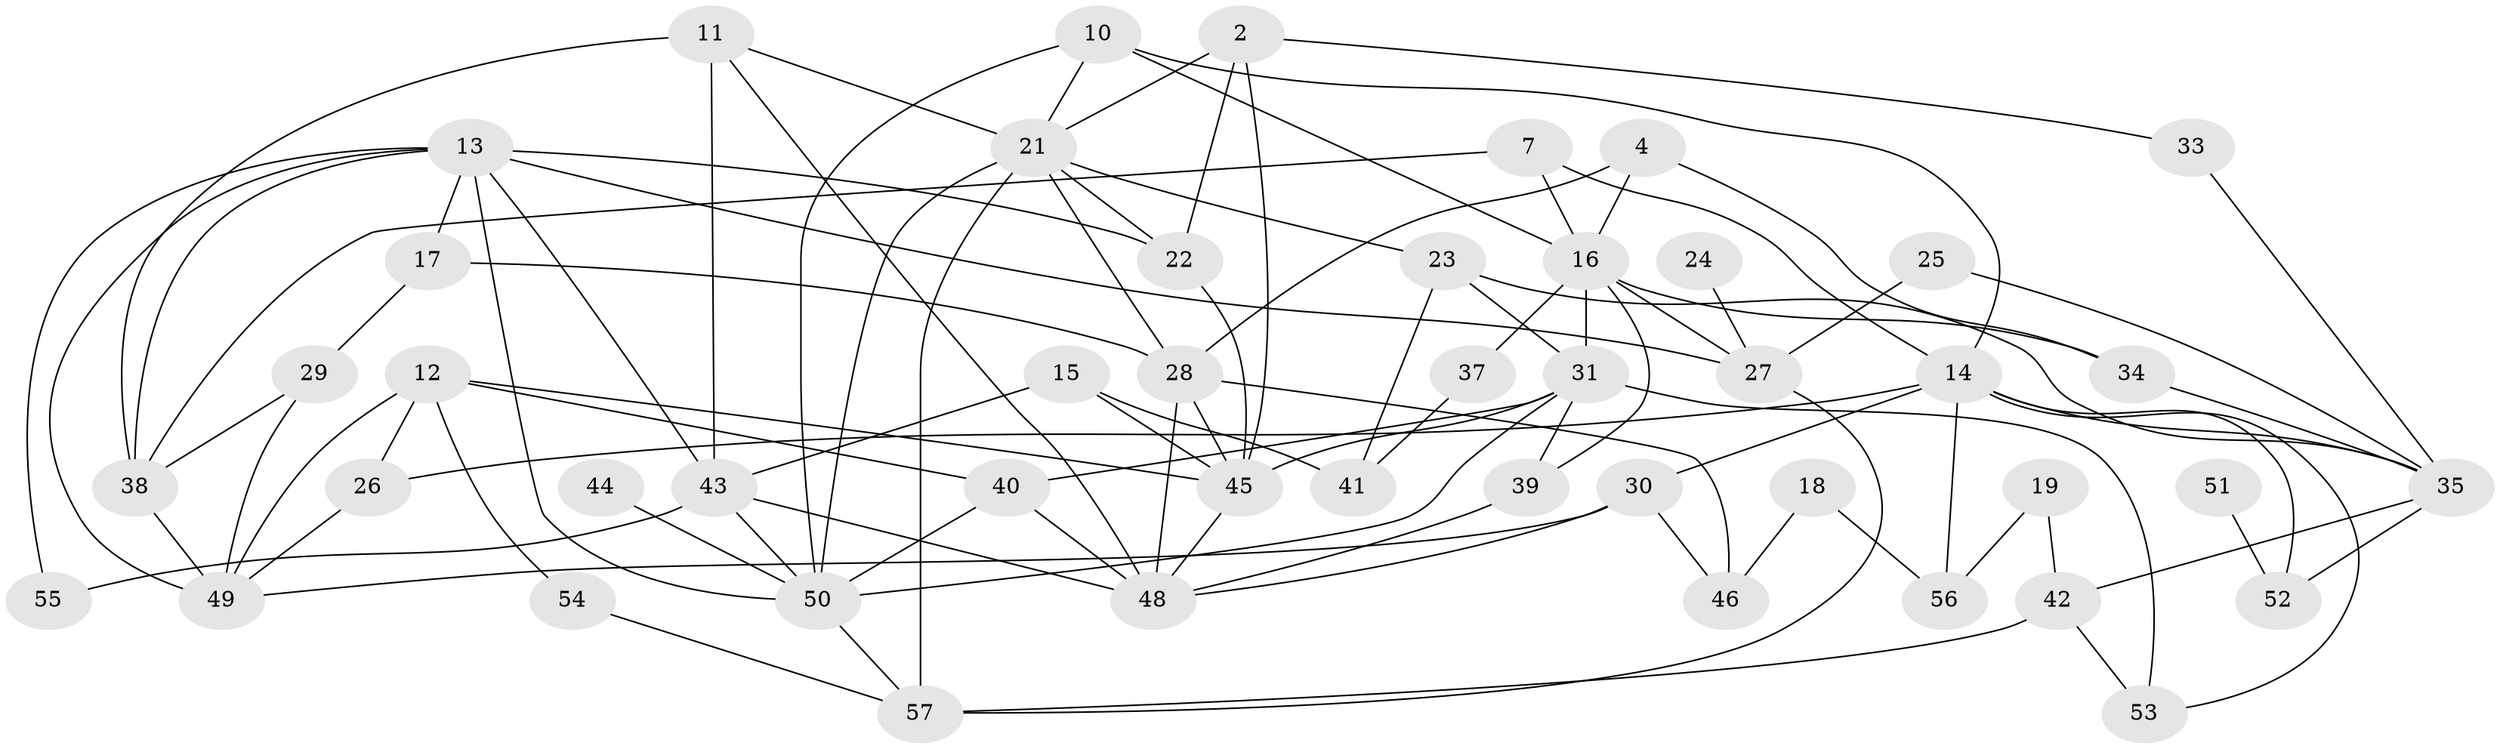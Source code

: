 // original degree distribution, {3: 0.16666666666666666, 8: 0.008771929824561403, 0: 0.07894736842105263, 2: 0.21929824561403508, 4: 0.18421052631578946, 1: 0.20175438596491227, 5: 0.07894736842105263, 6: 0.03508771929824561, 9: 0.008771929824561403, 7: 0.017543859649122806}
// Generated by graph-tools (version 1.1) at 2025/35/03/04/25 23:35:58]
// undirected, 47 vertices, 97 edges
graph export_dot {
  node [color=gray90,style=filled];
  2;
  4;
  7;
  10;
  11;
  12;
  13;
  14;
  15;
  16;
  17;
  18;
  19;
  21;
  22;
  23;
  24;
  25;
  26;
  27;
  28;
  29;
  30;
  31;
  33;
  34;
  35;
  37;
  38;
  39;
  40;
  41;
  42;
  43;
  44;
  45;
  46;
  48;
  49;
  50;
  51;
  52;
  53;
  54;
  55;
  56;
  57;
  2 -- 21 [weight=1.0];
  2 -- 22 [weight=1.0];
  2 -- 33 [weight=1.0];
  2 -- 45 [weight=1.0];
  4 -- 16 [weight=1.0];
  4 -- 28 [weight=1.0];
  4 -- 34 [weight=1.0];
  7 -- 14 [weight=1.0];
  7 -- 16 [weight=1.0];
  7 -- 38 [weight=1.0];
  10 -- 14 [weight=1.0];
  10 -- 16 [weight=1.0];
  10 -- 21 [weight=1.0];
  10 -- 50 [weight=1.0];
  11 -- 21 [weight=1.0];
  11 -- 38 [weight=1.0];
  11 -- 43 [weight=1.0];
  11 -- 48 [weight=1.0];
  12 -- 26 [weight=1.0];
  12 -- 40 [weight=1.0];
  12 -- 45 [weight=1.0];
  12 -- 49 [weight=1.0];
  12 -- 54 [weight=1.0];
  13 -- 17 [weight=1.0];
  13 -- 22 [weight=1.0];
  13 -- 27 [weight=1.0];
  13 -- 38 [weight=1.0];
  13 -- 43 [weight=1.0];
  13 -- 49 [weight=1.0];
  13 -- 50 [weight=1.0];
  13 -- 55 [weight=1.0];
  14 -- 26 [weight=1.0];
  14 -- 30 [weight=1.0];
  14 -- 35 [weight=1.0];
  14 -- 52 [weight=1.0];
  14 -- 53 [weight=1.0];
  14 -- 56 [weight=1.0];
  15 -- 41 [weight=2.0];
  15 -- 43 [weight=1.0];
  15 -- 45 [weight=1.0];
  16 -- 27 [weight=1.0];
  16 -- 31 [weight=1.0];
  16 -- 34 [weight=1.0];
  16 -- 37 [weight=1.0];
  16 -- 39 [weight=1.0];
  17 -- 28 [weight=1.0];
  17 -- 29 [weight=1.0];
  18 -- 46 [weight=1.0];
  18 -- 56 [weight=1.0];
  19 -- 42 [weight=1.0];
  19 -- 56 [weight=1.0];
  21 -- 22 [weight=1.0];
  21 -- 23 [weight=1.0];
  21 -- 28 [weight=2.0];
  21 -- 50 [weight=1.0];
  21 -- 57 [weight=1.0];
  22 -- 45 [weight=1.0];
  23 -- 31 [weight=1.0];
  23 -- 35 [weight=1.0];
  23 -- 41 [weight=1.0];
  24 -- 27 [weight=1.0];
  25 -- 27 [weight=1.0];
  25 -- 35 [weight=1.0];
  26 -- 49 [weight=1.0];
  27 -- 57 [weight=1.0];
  28 -- 45 [weight=1.0];
  28 -- 46 [weight=1.0];
  28 -- 48 [weight=1.0];
  29 -- 38 [weight=1.0];
  29 -- 49 [weight=2.0];
  30 -- 46 [weight=1.0];
  30 -- 48 [weight=1.0];
  30 -- 49 [weight=1.0];
  31 -- 39 [weight=1.0];
  31 -- 40 [weight=1.0];
  31 -- 45 [weight=1.0];
  31 -- 50 [weight=1.0];
  31 -- 53 [weight=1.0];
  33 -- 35 [weight=1.0];
  34 -- 35 [weight=1.0];
  35 -- 42 [weight=1.0];
  35 -- 52 [weight=1.0];
  37 -- 41 [weight=1.0];
  38 -- 49 [weight=1.0];
  39 -- 48 [weight=1.0];
  40 -- 48 [weight=1.0];
  40 -- 50 [weight=1.0];
  42 -- 53 [weight=1.0];
  42 -- 57 [weight=1.0];
  43 -- 48 [weight=1.0];
  43 -- 50 [weight=1.0];
  43 -- 55 [weight=1.0];
  44 -- 50 [weight=1.0];
  45 -- 48 [weight=1.0];
  50 -- 57 [weight=1.0];
  51 -- 52 [weight=1.0];
  54 -- 57 [weight=1.0];
}
